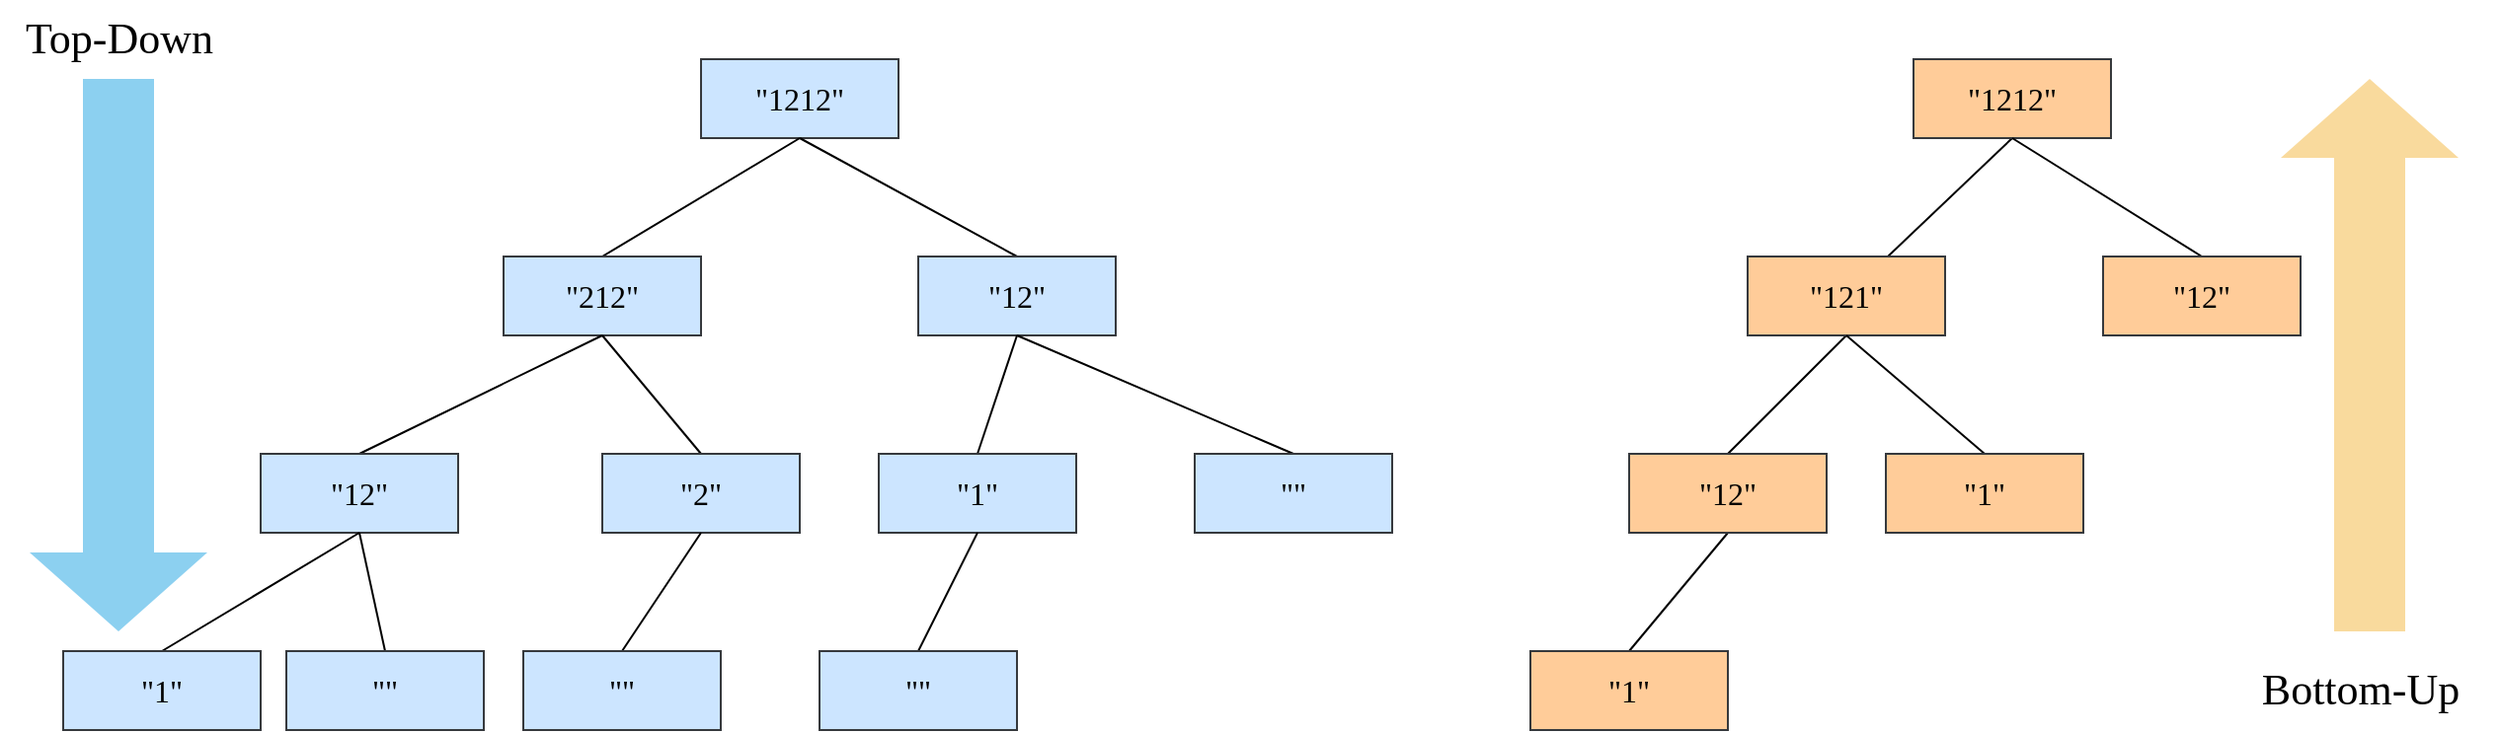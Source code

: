 <mxfile version="21.6.5" type="device">
  <diagram name="第 1 页" id="FsXz9FD5qoVGbXdUSHIY">
    <mxGraphModel dx="2208" dy="872" grid="1" gridSize="10" guides="1" tooltips="1" connect="1" arrows="1" fold="1" page="1" pageScale="1" pageWidth="827" pageHeight="1169" math="0" shadow="0">
      <root>
        <mxCell id="0" />
        <mxCell id="1" parent="0" />
        <mxCell id="jDbbAJ2cniHDo7JYD2Wa-42" value="" style="html=1;shadow=0;dashed=0;align=center;verticalAlign=middle;shape=mxgraph.arrows2.arrow;dy=0.6;dx=40;direction=north;notch=0;fillColor=#1ba1e2;fontColor=#ffffff;strokeColor=none;opacity=50;flipV=1;" vertex="1" parent="1">
          <mxGeometry x="-480" y="190" width="90" height="280" as="geometry" />
        </mxCell>
        <mxCell id="jDbbAJ2cniHDo7JYD2Wa-4" value="&lt;font face=&quot;Lucida Console&quot; style=&quot;font-size: 16px;&quot;&gt;&quot;1212&quot;&lt;/font&gt;" style="rounded=0;whiteSpace=wrap;html=1;fillColor=#cce5ff;strokeColor=#36393d;" vertex="1" parent="1">
          <mxGeometry x="-140" y="180" width="100" height="40" as="geometry" />
        </mxCell>
        <mxCell id="jDbbAJ2cniHDo7JYD2Wa-26" style="rounded=0;orthogonalLoop=1;jettySize=auto;html=1;exitX=0.5;exitY=0;exitDx=0;exitDy=0;entryX=0.5;entryY=1;entryDx=0;entryDy=0;endArrow=none;endFill=0;" edge="1" parent="1" source="jDbbAJ2cniHDo7JYD2Wa-7" target="jDbbAJ2cniHDo7JYD2Wa-4">
          <mxGeometry relative="1" as="geometry">
            <mxPoint x="-50" y="430" as="targetPoint" />
          </mxGeometry>
        </mxCell>
        <mxCell id="jDbbAJ2cniHDo7JYD2Wa-7" value="&lt;font face=&quot;Lucida Console&quot; style=&quot;font-size: 16px;&quot;&gt;&quot;212&quot;&lt;/font&gt;" style="rounded=0;whiteSpace=wrap;html=1;fillColor=#cce5ff;strokeColor=#36393d;" vertex="1" parent="1">
          <mxGeometry x="-240" y="280" width="100" height="40" as="geometry" />
        </mxCell>
        <mxCell id="jDbbAJ2cniHDo7JYD2Wa-25" style="rounded=0;orthogonalLoop=1;jettySize=auto;html=1;entryX=0.5;entryY=1;entryDx=0;entryDy=0;exitX=0.5;exitY=0;exitDx=0;exitDy=0;endArrow=none;endFill=0;" edge="1" parent="1" source="jDbbAJ2cniHDo7JYD2Wa-8" target="jDbbAJ2cniHDo7JYD2Wa-4">
          <mxGeometry relative="1" as="geometry" />
        </mxCell>
        <mxCell id="jDbbAJ2cniHDo7JYD2Wa-8" value="&lt;font face=&quot;Lucida Console&quot; style=&quot;font-size: 16px;&quot;&gt;&quot;12&quot;&lt;/font&gt;" style="rounded=0;whiteSpace=wrap;html=1;fillColor=#cce5ff;strokeColor=#36393d;" vertex="1" parent="1">
          <mxGeometry x="-30" y="280" width="100" height="40" as="geometry" />
        </mxCell>
        <mxCell id="jDbbAJ2cniHDo7JYD2Wa-17" style="rounded=0;orthogonalLoop=1;jettySize=auto;html=1;exitX=0.5;exitY=0;exitDx=0;exitDy=0;entryX=0.5;entryY=1;entryDx=0;entryDy=0;endArrow=none;endFill=0;" edge="1" parent="1" source="jDbbAJ2cniHDo7JYD2Wa-9" target="jDbbAJ2cniHDo7JYD2Wa-7">
          <mxGeometry relative="1" as="geometry" />
        </mxCell>
        <mxCell id="jDbbAJ2cniHDo7JYD2Wa-9" value="&lt;font face=&quot;Lucida Console&quot; style=&quot;font-size: 16px;&quot;&gt;&quot;12&quot;&lt;/font&gt;" style="rounded=0;whiteSpace=wrap;html=1;fillColor=#cce5ff;strokeColor=#36393d;" vertex="1" parent="1">
          <mxGeometry x="-363" y="380" width="100" height="40" as="geometry" />
        </mxCell>
        <mxCell id="jDbbAJ2cniHDo7JYD2Wa-18" style="rounded=0;orthogonalLoop=1;jettySize=auto;html=1;exitX=0.5;exitY=0;exitDx=0;exitDy=0;entryX=0.5;entryY=1;entryDx=0;entryDy=0;endArrow=none;endFill=0;" edge="1" parent="1" source="jDbbAJ2cniHDo7JYD2Wa-10" target="jDbbAJ2cniHDo7JYD2Wa-7">
          <mxGeometry relative="1" as="geometry">
            <mxPoint x="-140" y="510" as="targetPoint" />
          </mxGeometry>
        </mxCell>
        <mxCell id="jDbbAJ2cniHDo7JYD2Wa-10" value="&lt;font face=&quot;Lucida Console&quot; style=&quot;font-size: 16px;&quot;&gt;&quot;2&quot;&lt;/font&gt;" style="rounded=0;whiteSpace=wrap;html=1;fillColor=#cce5ff;strokeColor=#36393d;" vertex="1" parent="1">
          <mxGeometry x="-190" y="380" width="100" height="40" as="geometry" />
        </mxCell>
        <mxCell id="jDbbAJ2cniHDo7JYD2Wa-15" style="rounded=0;orthogonalLoop=1;jettySize=auto;html=1;exitX=0.5;exitY=0;exitDx=0;exitDy=0;entryX=0.5;entryY=1;entryDx=0;entryDy=0;endArrow=none;endFill=0;" edge="1" parent="1" source="jDbbAJ2cniHDo7JYD2Wa-11" target="jDbbAJ2cniHDo7JYD2Wa-9">
          <mxGeometry relative="1" as="geometry" />
        </mxCell>
        <mxCell id="jDbbAJ2cniHDo7JYD2Wa-11" value="&lt;font face=&quot;Lucida Console&quot; style=&quot;font-size: 16px;&quot;&gt;&quot;1&quot;&lt;/font&gt;" style="rounded=0;whiteSpace=wrap;html=1;fillColor=#cce5ff;strokeColor=#36393d;" vertex="1" parent="1">
          <mxGeometry x="-463" y="480" width="100" height="40" as="geometry" />
        </mxCell>
        <mxCell id="jDbbAJ2cniHDo7JYD2Wa-16" style="rounded=0;orthogonalLoop=1;jettySize=auto;html=1;exitX=0.5;exitY=0;exitDx=0;exitDy=0;entryX=0.5;entryY=1;entryDx=0;entryDy=0;endArrow=none;endFill=0;" edge="1" parent="1" source="jDbbAJ2cniHDo7JYD2Wa-12" target="jDbbAJ2cniHDo7JYD2Wa-9">
          <mxGeometry relative="1" as="geometry">
            <mxPoint x="-290" y="590" as="targetPoint" />
          </mxGeometry>
        </mxCell>
        <mxCell id="jDbbAJ2cniHDo7JYD2Wa-12" value="&lt;font face=&quot;Lucida Console&quot; style=&quot;font-size: 16px;&quot;&gt;&quot;&quot;&lt;/font&gt;" style="rounded=0;whiteSpace=wrap;html=1;fillColor=#cce5ff;strokeColor=#36393d;" vertex="1" parent="1">
          <mxGeometry x="-350" y="480" width="100" height="40" as="geometry" />
        </mxCell>
        <mxCell id="jDbbAJ2cniHDo7JYD2Wa-19" style="rounded=0;orthogonalLoop=1;jettySize=auto;html=1;exitX=0.5;exitY=0;exitDx=0;exitDy=0;entryX=0.5;entryY=1;entryDx=0;entryDy=0;endArrow=none;endFill=0;" edge="1" parent="1" source="jDbbAJ2cniHDo7JYD2Wa-14" target="jDbbAJ2cniHDo7JYD2Wa-10">
          <mxGeometry relative="1" as="geometry" />
        </mxCell>
        <mxCell id="jDbbAJ2cniHDo7JYD2Wa-14" value="&lt;font face=&quot;Lucida Console&quot; style=&quot;font-size: 16px;&quot;&gt;&quot;&quot;&lt;/font&gt;" style="rounded=0;whiteSpace=wrap;html=1;fillColor=#cce5ff;strokeColor=#36393d;" vertex="1" parent="1">
          <mxGeometry x="-230" y="480" width="100" height="40" as="geometry" />
        </mxCell>
        <mxCell id="jDbbAJ2cniHDo7JYD2Wa-22" style="rounded=0;orthogonalLoop=1;jettySize=auto;html=1;exitX=0.5;exitY=0;exitDx=0;exitDy=0;entryX=0.5;entryY=1;entryDx=0;entryDy=0;endArrow=none;endFill=0;" edge="1" parent="1" source="jDbbAJ2cniHDo7JYD2Wa-20" target="jDbbAJ2cniHDo7JYD2Wa-8">
          <mxGeometry relative="1" as="geometry" />
        </mxCell>
        <mxCell id="jDbbAJ2cniHDo7JYD2Wa-20" value="&lt;font face=&quot;Lucida Console&quot; style=&quot;font-size: 16px;&quot;&gt;&quot;1&quot;&lt;/font&gt;" style="rounded=0;whiteSpace=wrap;html=1;fillColor=#cce5ff;strokeColor=#36393d;" vertex="1" parent="1">
          <mxGeometry x="-50" y="380" width="100" height="40" as="geometry" />
        </mxCell>
        <mxCell id="jDbbAJ2cniHDo7JYD2Wa-24" style="rounded=0;orthogonalLoop=1;jettySize=auto;html=1;exitX=0.5;exitY=0;exitDx=0;exitDy=0;entryX=0.5;entryY=1;entryDx=0;entryDy=0;endArrow=none;endFill=0;" edge="1" parent="1" source="jDbbAJ2cniHDo7JYD2Wa-21" target="jDbbAJ2cniHDo7JYD2Wa-8">
          <mxGeometry relative="1" as="geometry" />
        </mxCell>
        <mxCell id="jDbbAJ2cniHDo7JYD2Wa-21" value="&lt;font face=&quot;Lucida Console&quot; style=&quot;font-size: 16px;&quot;&gt;&quot;&quot;&lt;/font&gt;" style="rounded=0;whiteSpace=wrap;html=1;fillColor=#cce5ff;strokeColor=#36393d;" vertex="1" parent="1">
          <mxGeometry x="110" y="380" width="100" height="40" as="geometry" />
        </mxCell>
        <mxCell id="jDbbAJ2cniHDo7JYD2Wa-29" style="rounded=0;orthogonalLoop=1;jettySize=auto;html=1;exitX=0.5;exitY=0;exitDx=0;exitDy=0;entryX=0.5;entryY=1;entryDx=0;entryDy=0;endArrow=none;endFill=0;" edge="1" parent="1" source="jDbbAJ2cniHDo7JYD2Wa-27" target="jDbbAJ2cniHDo7JYD2Wa-20">
          <mxGeometry relative="1" as="geometry" />
        </mxCell>
        <mxCell id="jDbbAJ2cniHDo7JYD2Wa-27" value="&lt;font face=&quot;Lucida Console&quot; style=&quot;font-size: 16px;&quot;&gt;&quot;&quot;&lt;/font&gt;" style="rounded=0;whiteSpace=wrap;html=1;fillColor=#cce5ff;strokeColor=#36393d;" vertex="1" parent="1">
          <mxGeometry x="-80" y="480" width="100" height="40" as="geometry" />
        </mxCell>
        <mxCell id="jDbbAJ2cniHDo7JYD2Wa-40" style="rounded=0;orthogonalLoop=1;jettySize=auto;html=1;exitX=0.5;exitY=0;exitDx=0;exitDy=0;entryX=0.5;entryY=1;entryDx=0;entryDy=0;endArrow=none;endFill=0;" edge="1" parent="1" source="jDbbAJ2cniHDo7JYD2Wa-30" target="jDbbAJ2cniHDo7JYD2Wa-31">
          <mxGeometry relative="1" as="geometry" />
        </mxCell>
        <mxCell id="jDbbAJ2cniHDo7JYD2Wa-30" value="&lt;font face=&quot;Lucida Console&quot; style=&quot;font-size: 16px;&quot;&gt;&quot;1&quot;&lt;/font&gt;" style="rounded=0;whiteSpace=wrap;html=1;fillColor=#ffcc99;strokeColor=#36393d;" vertex="1" parent="1">
          <mxGeometry x="280" y="480" width="100" height="40" as="geometry" />
        </mxCell>
        <mxCell id="jDbbAJ2cniHDo7JYD2Wa-38" style="rounded=0;orthogonalLoop=1;jettySize=auto;html=1;exitX=0.5;exitY=0;exitDx=0;exitDy=0;entryX=0.5;entryY=1;entryDx=0;entryDy=0;endArrow=none;endFill=0;" edge="1" parent="1" source="jDbbAJ2cniHDo7JYD2Wa-31" target="jDbbAJ2cniHDo7JYD2Wa-32">
          <mxGeometry relative="1" as="geometry" />
        </mxCell>
        <mxCell id="jDbbAJ2cniHDo7JYD2Wa-31" value="&lt;font face=&quot;Lucida Console&quot; style=&quot;font-size: 16px;&quot;&gt;&quot;12&quot;&lt;/font&gt;" style="rounded=0;whiteSpace=wrap;html=1;fillColor=#ffcc99;strokeColor=#36393d;" vertex="1" parent="1">
          <mxGeometry x="330" y="380" width="100" height="40" as="geometry" />
        </mxCell>
        <mxCell id="jDbbAJ2cniHDo7JYD2Wa-36" style="rounded=0;orthogonalLoop=1;jettySize=auto;html=1;entryX=0.5;entryY=1;entryDx=0;entryDy=0;endArrow=none;endFill=0;" edge="1" parent="1" source="jDbbAJ2cniHDo7JYD2Wa-32" target="jDbbAJ2cniHDo7JYD2Wa-33">
          <mxGeometry relative="1" as="geometry" />
        </mxCell>
        <mxCell id="jDbbAJ2cniHDo7JYD2Wa-32" value="&lt;font face=&quot;Lucida Console&quot; style=&quot;font-size: 16px;&quot;&gt;&quot;121&quot;&lt;/font&gt;" style="rounded=0;whiteSpace=wrap;html=1;fillColor=#ffcc99;strokeColor=#36393d;" vertex="1" parent="1">
          <mxGeometry x="390" y="280" width="100" height="40" as="geometry" />
        </mxCell>
        <mxCell id="jDbbAJ2cniHDo7JYD2Wa-33" value="&lt;font face=&quot;Lucida Console&quot; style=&quot;font-size: 16px;&quot;&gt;&quot;1212&quot;&lt;/font&gt;" style="rounded=0;whiteSpace=wrap;html=1;fillColor=#ffcc99;strokeColor=#36393d;" vertex="1" parent="1">
          <mxGeometry x="474" y="180" width="100" height="40" as="geometry" />
        </mxCell>
        <mxCell id="jDbbAJ2cniHDo7JYD2Wa-37" style="rounded=0;orthogonalLoop=1;jettySize=auto;html=1;exitX=0.5;exitY=0;exitDx=0;exitDy=0;entryX=0.5;entryY=1;entryDx=0;entryDy=0;endArrow=none;endFill=0;" edge="1" parent="1" source="jDbbAJ2cniHDo7JYD2Wa-34" target="jDbbAJ2cniHDo7JYD2Wa-33">
          <mxGeometry relative="1" as="geometry">
            <mxPoint x="500" y="440" as="targetPoint" />
          </mxGeometry>
        </mxCell>
        <mxCell id="jDbbAJ2cniHDo7JYD2Wa-34" value="&lt;font face=&quot;Lucida Console&quot; style=&quot;font-size: 16px;&quot;&gt;&quot;12&quot;&lt;/font&gt;" style="rounded=0;whiteSpace=wrap;html=1;fillColor=#ffcc99;strokeColor=#36393d;" vertex="1" parent="1">
          <mxGeometry x="570" y="280" width="100" height="40" as="geometry" />
        </mxCell>
        <mxCell id="jDbbAJ2cniHDo7JYD2Wa-39" style="rounded=0;orthogonalLoop=1;jettySize=auto;html=1;exitX=0.5;exitY=0;exitDx=0;exitDy=0;entryX=0.5;entryY=1;entryDx=0;entryDy=0;endArrow=none;endFill=0;" edge="1" parent="1" source="jDbbAJ2cniHDo7JYD2Wa-35" target="jDbbAJ2cniHDo7JYD2Wa-32">
          <mxGeometry relative="1" as="geometry" />
        </mxCell>
        <mxCell id="jDbbAJ2cniHDo7JYD2Wa-35" value="&lt;font face=&quot;Lucida Console&quot; style=&quot;font-size: 16px;&quot;&gt;&quot;1&quot;&lt;/font&gt;" style="rounded=0;whiteSpace=wrap;html=1;fillColor=#ffcc99;strokeColor=#36393d;" vertex="1" parent="1">
          <mxGeometry x="460" y="380" width="100" height="40" as="geometry" />
        </mxCell>
        <mxCell id="jDbbAJ2cniHDo7JYD2Wa-43" value="&lt;font face=&quot;Comic Sans MS&quot; style=&quot;font-size: 22px;&quot;&gt;Top-Down&lt;/font&gt;" style="text;html=1;align=center;verticalAlign=middle;resizable=0;points=[];autosize=1;strokeColor=none;fillColor=none;" vertex="1" parent="1">
          <mxGeometry x="-495" y="150" width="120" height="40" as="geometry" />
        </mxCell>
        <mxCell id="jDbbAJ2cniHDo7JYD2Wa-44" value="" style="html=1;shadow=0;dashed=0;align=center;verticalAlign=middle;shape=mxgraph.arrows2.arrow;dy=0.6;dx=40;direction=north;notch=0;fillColor=#f0a30a;fontColor=#000000;strokeColor=none;opacity=40;flipV=0;" vertex="1" parent="1">
          <mxGeometry x="660" y="190" width="90" height="280" as="geometry" />
        </mxCell>
        <mxCell id="jDbbAJ2cniHDo7JYD2Wa-45" value="&lt;font face=&quot;Comic Sans MS&quot; style=&quot;font-size: 22px;&quot;&gt;Bottom-Up&lt;br&gt;&lt;/font&gt;" style="text;html=1;align=center;verticalAlign=middle;resizable=0;points=[];autosize=1;strokeColor=none;fillColor=none;" vertex="1" parent="1">
          <mxGeometry x="630" y="480" width="140" height="40" as="geometry" />
        </mxCell>
      </root>
    </mxGraphModel>
  </diagram>
</mxfile>
